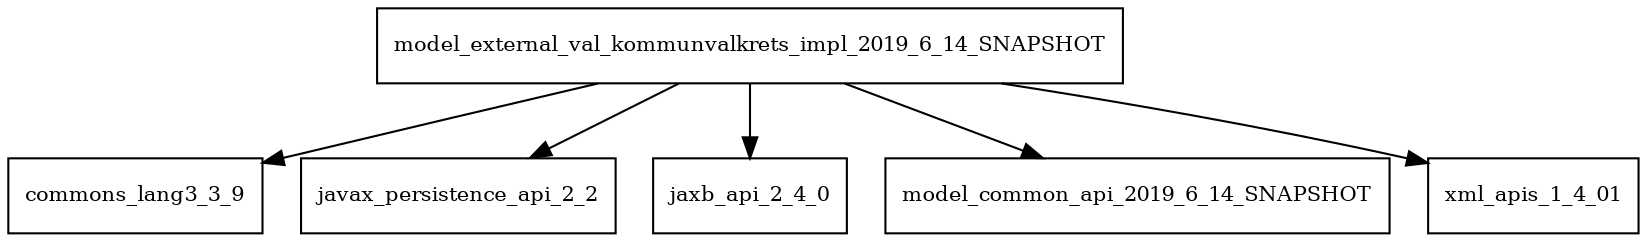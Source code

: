 digraph model_external_val_kommunvalkrets_impl_2019_6_14_SNAPSHOT_dependencies {
  node [shape = box, fontsize=10.0];
  model_external_val_kommunvalkrets_impl_2019_6_14_SNAPSHOT -> commons_lang3_3_9;
  model_external_val_kommunvalkrets_impl_2019_6_14_SNAPSHOT -> javax_persistence_api_2_2;
  model_external_val_kommunvalkrets_impl_2019_6_14_SNAPSHOT -> jaxb_api_2_4_0;
  model_external_val_kommunvalkrets_impl_2019_6_14_SNAPSHOT -> model_common_api_2019_6_14_SNAPSHOT;
  model_external_val_kommunvalkrets_impl_2019_6_14_SNAPSHOT -> xml_apis_1_4_01;
}
